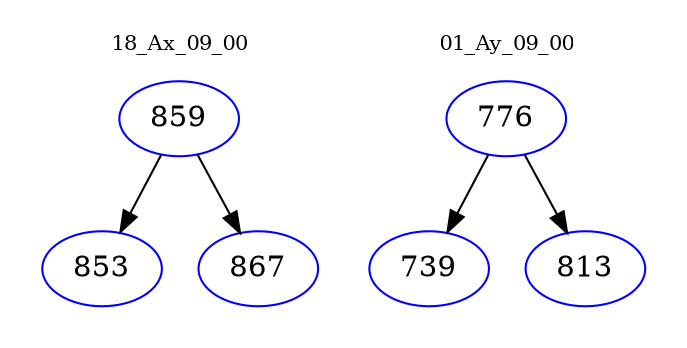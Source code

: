 digraph{
subgraph cluster_0 {
color = white
label = "18_Ax_09_00";
fontsize=10;
T0_859 [label="859", color="blue"]
T0_859 -> T0_853 [color="black"]
T0_853 [label="853", color="blue"]
T0_859 -> T0_867 [color="black"]
T0_867 [label="867", color="blue"]
}
subgraph cluster_1 {
color = white
label = "01_Ay_09_00";
fontsize=10;
T1_776 [label="776", color="blue"]
T1_776 -> T1_739 [color="black"]
T1_739 [label="739", color="blue"]
T1_776 -> T1_813 [color="black"]
T1_813 [label="813", color="blue"]
}
}
